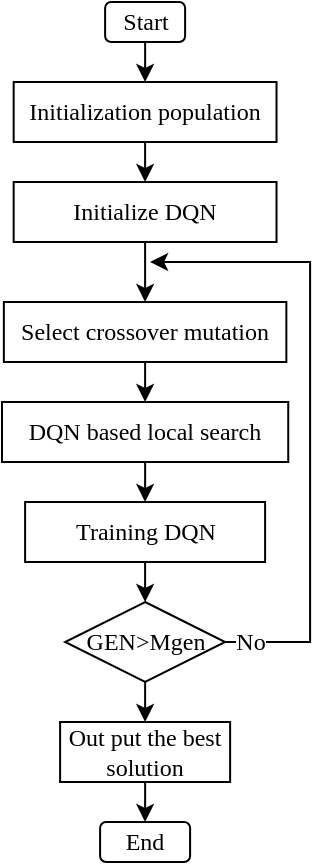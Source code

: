 <mxfile version="26.2.9">
  <diagram name="第 1 页" id="Awnvao4O2lJ41R5FPx9H">
    <mxGraphModel dx="1182" dy="630" grid="1" gridSize="10" guides="1" tooltips="1" connect="1" arrows="1" fold="1" page="1" pageScale="1" pageWidth="827" pageHeight="1169" math="0" shadow="0">
      <root>
        <mxCell id="0" />
        <mxCell id="1" parent="0" />
        <mxCell id="1iUn0-4ukAggb7YnKEov-13" value="Start" style="rounded=1;whiteSpace=wrap;html=1;fontFamily=Times New Roman;fontSize=12;" vertex="1" parent="1">
          <mxGeometry x="341.56" y="270" width="40" height="20" as="geometry" />
        </mxCell>
        <mxCell id="1iUn0-4ukAggb7YnKEov-14" value="&lt;span lang=&quot;EN-US&quot;&gt;&lt;font&gt;Initialization population&lt;/font&gt;&lt;/span&gt;" style="rounded=0;whiteSpace=wrap;html=1;fontFamily=Times New Roman;fontSize=12;" vertex="1" parent="1">
          <mxGeometry x="295.84" y="310" width="131.42" height="30" as="geometry" />
        </mxCell>
        <mxCell id="1iUn0-4ukAggb7YnKEov-15" value="Initialize DQN" style="rounded=0;whiteSpace=wrap;html=1;fontFamily=Times New Roman;fontSize=12;" vertex="1" parent="1">
          <mxGeometry x="295.84" y="360" width="131.42" height="30" as="geometry" />
        </mxCell>
        <mxCell id="1iUn0-4ukAggb7YnKEov-17" value="" style="endArrow=classic;html=1;rounded=0;exitX=0.5;exitY=1;exitDx=0;exitDy=0;entryX=0.5;entryY=0;entryDx=0;entryDy=0;fontFamily=Times New Roman;fontSize=12;" edge="1" parent="1" source="1iUn0-4ukAggb7YnKEov-13" target="1iUn0-4ukAggb7YnKEov-14">
          <mxGeometry width="50" height="50" relative="1" as="geometry">
            <mxPoint x="456.56" y="220" as="sourcePoint" />
            <mxPoint x="506.56" y="170" as="targetPoint" />
          </mxGeometry>
        </mxCell>
        <mxCell id="1iUn0-4ukAggb7YnKEov-18" value="" style="endArrow=classic;html=1;rounded=0;exitX=0.5;exitY=1;exitDx=0;exitDy=0;entryX=0.5;entryY=0;entryDx=0;entryDy=0;fontFamily=Times New Roman;fontSize=12;" edge="1" parent="1" source="1iUn0-4ukAggb7YnKEov-14" target="1iUn0-4ukAggb7YnKEov-15">
          <mxGeometry width="50" height="50" relative="1" as="geometry">
            <mxPoint x="441.55" y="370" as="sourcePoint" />
            <mxPoint x="441.55" y="410" as="targetPoint" />
          </mxGeometry>
        </mxCell>
        <mxCell id="1iUn0-4ukAggb7YnKEov-19" value="" style="endArrow=classic;html=1;rounded=0;exitX=0.5;exitY=1;exitDx=0;exitDy=0;entryX=0.5;entryY=0;entryDx=0;entryDy=0;fontFamily=Times New Roman;fontSize=12;" edge="1" parent="1" source="1iUn0-4ukAggb7YnKEov-15" target="1iUn0-4ukAggb7YnKEov-25">
          <mxGeometry width="50" height="50" relative="1" as="geometry">
            <mxPoint x="391.55" y="430" as="sourcePoint" />
            <mxPoint x="356.55" y="420" as="targetPoint" />
          </mxGeometry>
        </mxCell>
        <mxCell id="1iUn0-4ukAggb7YnKEov-36" style="edgeStyle=orthogonalEdgeStyle;rounded=0;orthogonalLoop=1;jettySize=auto;html=1;exitX=0.5;exitY=1;exitDx=0;exitDy=0;entryX=0.5;entryY=0;entryDx=0;entryDy=0;" edge="1" parent="1" source="1iUn0-4ukAggb7YnKEov-25" target="1iUn0-4ukAggb7YnKEov-27">
          <mxGeometry relative="1" as="geometry" />
        </mxCell>
        <mxCell id="1iUn0-4ukAggb7YnKEov-25" value="&lt;span style=&quot;font-family: &amp;quot;Times New Roman&amp;quot;;&quot;&gt;Select crossover m&lt;/span&gt;&lt;span style=&quot;font-family: &amp;quot;Times New Roman&amp;quot;;&quot;&gt;utation&lt;/span&gt;" style="rounded=0;whiteSpace=wrap;html=1;" vertex="1" parent="1">
          <mxGeometry x="290.93" y="420" width="141.25" height="30" as="geometry" />
        </mxCell>
        <mxCell id="1iUn0-4ukAggb7YnKEov-37" style="edgeStyle=orthogonalEdgeStyle;rounded=0;orthogonalLoop=1;jettySize=auto;html=1;exitX=0.5;exitY=1;exitDx=0;exitDy=0;entryX=0.5;entryY=0;entryDx=0;entryDy=0;" edge="1" parent="1" source="1iUn0-4ukAggb7YnKEov-27" target="1iUn0-4ukAggb7YnKEov-28">
          <mxGeometry relative="1" as="geometry" />
        </mxCell>
        <mxCell id="1iUn0-4ukAggb7YnKEov-27" value="&lt;span style=&quot;font-family: &amp;quot;Times New Roman&amp;quot;; text-wrap-mode: nowrap;&quot;&gt;DQN based local search&lt;/span&gt;" style="rounded=0;whiteSpace=wrap;html=1;" vertex="1" parent="1">
          <mxGeometry x="290.0" y="470" width="143.12" height="30" as="geometry" />
        </mxCell>
        <mxCell id="1iUn0-4ukAggb7YnKEov-38" style="edgeStyle=orthogonalEdgeStyle;rounded=0;orthogonalLoop=1;jettySize=auto;html=1;exitX=0.5;exitY=1;exitDx=0;exitDy=0;entryX=0.5;entryY=0;entryDx=0;entryDy=0;" edge="1" parent="1" source="1iUn0-4ukAggb7YnKEov-28" target="1iUn0-4ukAggb7YnKEov-29">
          <mxGeometry relative="1" as="geometry" />
        </mxCell>
        <mxCell id="1iUn0-4ukAggb7YnKEov-28" value="Training DQN" style="rounded=0;whiteSpace=wrap;html=1;fontFamily=Times New Roman;fontSize=12;" vertex="1" parent="1">
          <mxGeometry x="301.55" y="520" width="120" height="30" as="geometry" />
        </mxCell>
        <mxCell id="1iUn0-4ukAggb7YnKEov-35" style="edgeStyle=orthogonalEdgeStyle;rounded=0;orthogonalLoop=1;jettySize=auto;html=1;exitX=1;exitY=0.5;exitDx=0;exitDy=0;" edge="1" parent="1" source="1iUn0-4ukAggb7YnKEov-29">
          <mxGeometry relative="1" as="geometry">
            <mxPoint x="364.05" y="400" as="targetPoint" />
            <Array as="points">
              <mxPoint x="444.05" y="590" />
              <mxPoint x="444.05" y="400" />
            </Array>
          </mxGeometry>
        </mxCell>
        <mxCell id="1iUn0-4ukAggb7YnKEov-29" value="GEN&amp;gt;Mgen" style="rhombus;whiteSpace=wrap;html=1;fontFamily=Times New Roman;fontSize=12;" vertex="1" parent="1">
          <mxGeometry x="321.56" y="570" width="80" height="40" as="geometry" />
        </mxCell>
        <mxCell id="1iUn0-4ukAggb7YnKEov-30" value="No" style="edgeLabel;html=1;align=center;verticalAlign=middle;resizable=0;points=[];fontFamily=Times New Roman;fontSize=12;" vertex="1" connectable="0" parent="1">
          <mxGeometry x="414.049" y="590" as="geometry" />
        </mxCell>
        <mxCell id="1iUn0-4ukAggb7YnKEov-31" value="" style="endArrow=classic;html=1;rounded=0;exitX=0.5;exitY=1;exitDx=0;exitDy=0;entryX=0.5;entryY=0;entryDx=0;entryDy=0;fontFamily=Times New Roman;fontSize=12;" edge="1" parent="1" source="1iUn0-4ukAggb7YnKEov-29" target="1iUn0-4ukAggb7YnKEov-32">
          <mxGeometry width="50" height="50" relative="1" as="geometry">
            <mxPoint x="365.0" y="670" as="sourcePoint" />
            <mxPoint x="364.92" y="704.25" as="targetPoint" />
          </mxGeometry>
        </mxCell>
        <mxCell id="1iUn0-4ukAggb7YnKEov-32" value="Out put the best solution" style="rounded=0;whiteSpace=wrap;html=1;fontFamily=Times New Roman;fontSize=12;" vertex="1" parent="1">
          <mxGeometry x="319.06" y="630" width="85" height="30" as="geometry" />
        </mxCell>
        <mxCell id="1iUn0-4ukAggb7YnKEov-33" value="End" style="rounded=1;whiteSpace=wrap;html=1;fontFamily=Times New Roman;fontSize=12;" vertex="1" parent="1">
          <mxGeometry x="339.05" y="680" width="45" height="20" as="geometry" />
        </mxCell>
        <mxCell id="1iUn0-4ukAggb7YnKEov-34" value="" style="endArrow=classic;html=1;rounded=0;exitX=0.5;exitY=1;exitDx=0;exitDy=0;entryX=0.5;entryY=0;entryDx=0;entryDy=0;fontFamily=Times New Roman;fontSize=12;" edge="1" parent="1" source="1iUn0-4ukAggb7YnKEov-32" target="1iUn0-4ukAggb7YnKEov-33">
          <mxGeometry width="50" height="50" relative="1" as="geometry">
            <mxPoint x="440.09" y="840" as="sourcePoint" />
            <mxPoint x="440.09" y="895" as="targetPoint" />
          </mxGeometry>
        </mxCell>
      </root>
    </mxGraphModel>
  </diagram>
</mxfile>
